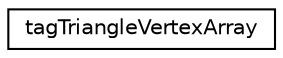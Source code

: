 digraph "Graphical Class Hierarchy"
{
 // LATEX_PDF_SIZE
  edge [fontname="Helvetica",fontsize="10",labelfontname="Helvetica",labelfontsize="10"];
  node [fontname="Helvetica",fontsize="10",shape=record];
  rankdir="LR";
  Node0 [label="tagTriangleVertexArray",height=0.2,width=0.4,color="black", fillcolor="white", style="filled",URL="$structtag_triangle_vertex_array.html",tooltip="Defines a vertex array we can use for rendering our quad ..."];
}
